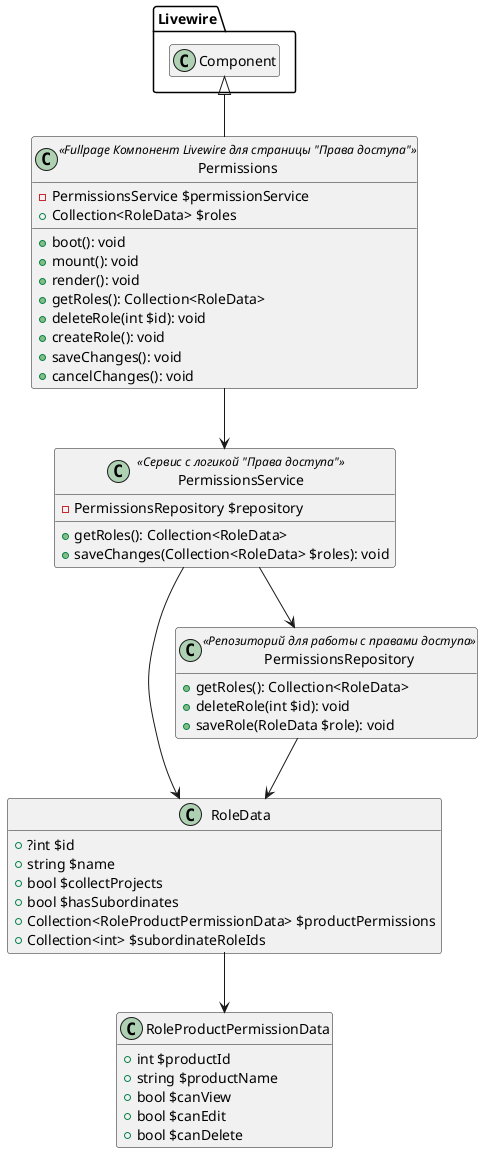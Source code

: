 @startuml Permissions - Code Components

hide empty members

class RoleData {
    + ?int $id
    + string $name
    + bool $collectProjects
    + bool $hasSubordinates
    + Collection<RoleProductPermissionData> $productPermissions
    + Collection<int> $subordinateRoleIds
}

class RoleProductPermissionData {
    + int $productId
    + string $productName
    + bool $canView
    + bool $canEdit
    + bool $canDelete
}

class PermissionsService <<Сервис с логикой "Права доступа">> {
    - PermissionsRepository $repository
    + getRoles(): Collection<RoleData>
    + saveChanges(Collection<RoleData> $roles): void
}

class PermissionsRepository <<Репозиторий для работы с правами доступа>> {
    + getRoles(): Collection<RoleData>
    + deleteRole(int $id): void
    + saveRole(RoleData $role): void
}

class Permissions <<Fullpage Компонент Livewire для страницы "Права доступа">> extends Livewire.Component {
    - PermissionsService $permissionService
    + Collection<RoleData> $roles

    + boot(): void
    + mount(): void
    + render(): void
    + getRoles(): Collection<RoleData>
    + deleteRole(int $id): void
    + createRole(): void
    + saveChanges(): void
    + cancelChanges(): void
}

Permissions --> PermissionsService

PermissionsService --> PermissionsRepository
PermissionsService --> RoleData

PermissionsRepository --> RoleData

RoleData --> RoleProductPermissionData

@enduml